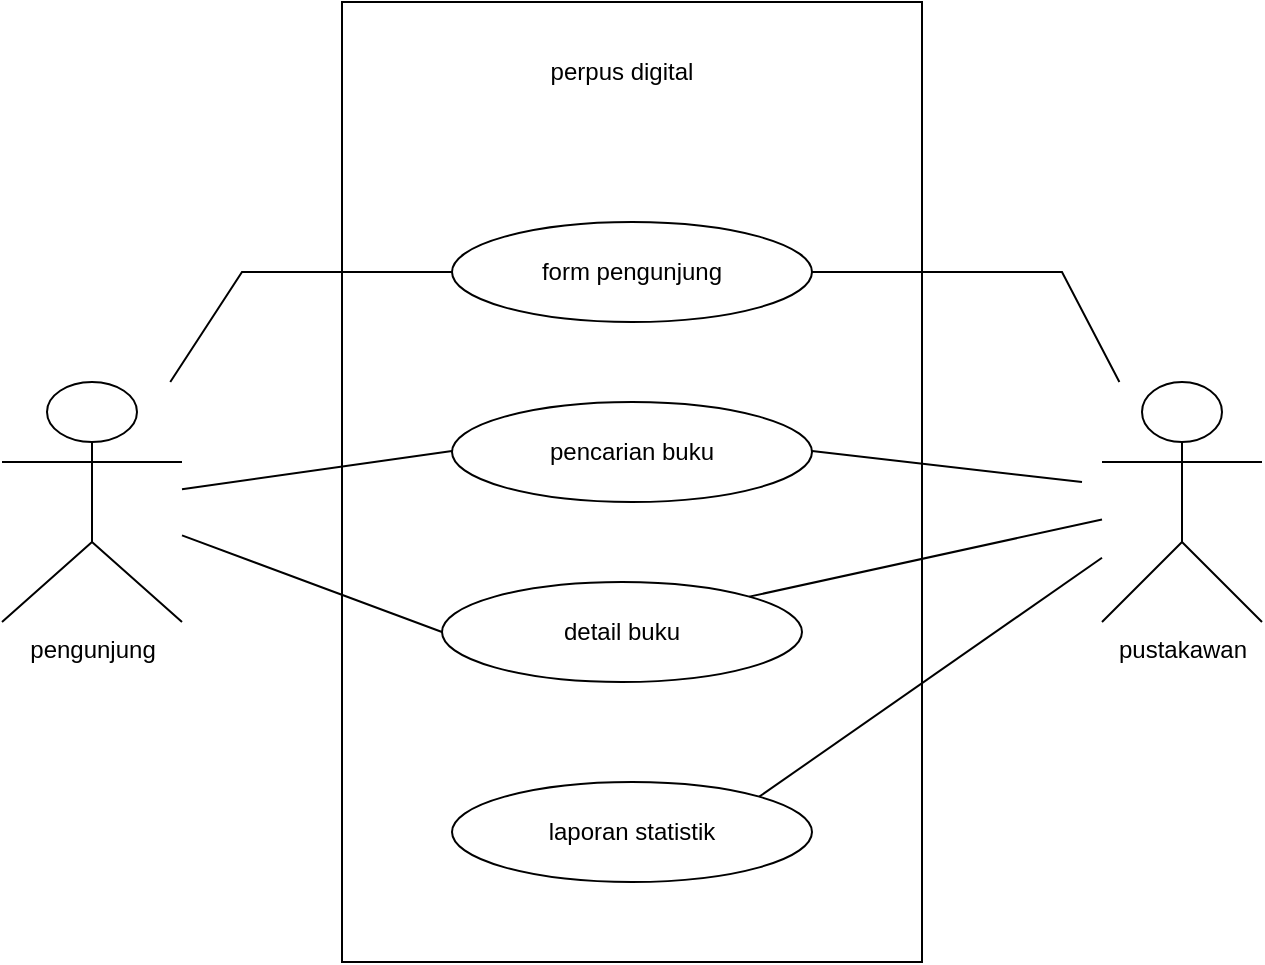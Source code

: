 <mxfile version="23.1.5" type="github">
  <diagram name="Halaman-1" id="Id7aYymyJwdSjjtjtnoR">
    <mxGraphModel dx="1434" dy="772" grid="1" gridSize="10" guides="1" tooltips="1" connect="1" arrows="1" fold="1" page="1" pageScale="1" pageWidth="827" pageHeight="1169" math="0" shadow="0">
      <root>
        <mxCell id="0" />
        <mxCell id="1" parent="0" />
        <mxCell id="ikIOj-kjF5WCEU8WPZtt-3" value="" style="rounded=0;whiteSpace=wrap;html=1;" vertex="1" parent="1">
          <mxGeometry x="300" y="140" width="290" height="480" as="geometry" />
        </mxCell>
        <mxCell id="ikIOj-kjF5WCEU8WPZtt-4" value="pengunjung" style="shape=umlActor;verticalLabelPosition=bottom;verticalAlign=top;html=1;outlineConnect=0;" vertex="1" parent="1">
          <mxGeometry x="130" y="330" width="90" height="120" as="geometry" />
        </mxCell>
        <mxCell id="ikIOj-kjF5WCEU8WPZtt-6" value="form pengunjung" style="ellipse;whiteSpace=wrap;html=1;" vertex="1" parent="1">
          <mxGeometry x="355" y="250" width="180" height="50" as="geometry" />
        </mxCell>
        <mxCell id="ikIOj-kjF5WCEU8WPZtt-7" value="pencarian buku" style="ellipse;whiteSpace=wrap;html=1;" vertex="1" parent="1">
          <mxGeometry x="355" y="340" width="180" height="50" as="geometry" />
        </mxCell>
        <mxCell id="ikIOj-kjF5WCEU8WPZtt-8" value="detail buku" style="ellipse;whiteSpace=wrap;html=1;" vertex="1" parent="1">
          <mxGeometry x="350" y="430" width="180" height="50" as="geometry" />
        </mxCell>
        <mxCell id="ikIOj-kjF5WCEU8WPZtt-9" value="laporan statistik" style="ellipse;whiteSpace=wrap;html=1;" vertex="1" parent="1">
          <mxGeometry x="355" y="530" width="180" height="50" as="geometry" />
        </mxCell>
        <mxCell id="ikIOj-kjF5WCEU8WPZtt-10" value="perpus digital" style="text;html=1;align=center;verticalAlign=middle;whiteSpace=wrap;rounded=0;" vertex="1" parent="1">
          <mxGeometry x="360" y="160" width="160" height="30" as="geometry" />
        </mxCell>
        <mxCell id="ikIOj-kjF5WCEU8WPZtt-12" value="pustakawan" style="shape=umlActor;verticalLabelPosition=bottom;verticalAlign=top;html=1;outlineConnect=0;" vertex="1" parent="1">
          <mxGeometry x="680" y="330" width="80" height="120" as="geometry" />
        </mxCell>
        <mxCell id="ikIOj-kjF5WCEU8WPZtt-13" value="" style="endArrow=none;html=1;rounded=0;entryX=0;entryY=0.5;entryDx=0;entryDy=0;" edge="1" parent="1" source="ikIOj-kjF5WCEU8WPZtt-4" target="ikIOj-kjF5WCEU8WPZtt-6">
          <mxGeometry width="50" height="50" relative="1" as="geometry">
            <mxPoint x="220" y="340" as="sourcePoint" />
            <mxPoint x="440" y="370" as="targetPoint" />
            <Array as="points">
              <mxPoint x="250" y="275" />
            </Array>
          </mxGeometry>
        </mxCell>
        <mxCell id="ikIOj-kjF5WCEU8WPZtt-15" value="" style="endArrow=none;html=1;rounded=0;entryX=0.011;entryY=0.68;entryDx=0;entryDy=0;entryPerimeter=0;" edge="1" parent="1" source="ikIOj-kjF5WCEU8WPZtt-4">
          <mxGeometry width="50" height="50" relative="1" as="geometry">
            <mxPoint x="228.02" y="364.5" as="sourcePoint" />
            <mxPoint x="355" y="364.5" as="targetPoint" />
            <Array as="points" />
          </mxGeometry>
        </mxCell>
        <mxCell id="ikIOj-kjF5WCEU8WPZtt-16" value="" style="endArrow=none;html=1;rounded=0;entryX=1;entryY=0.5;entryDx=0;entryDy=0;" edge="1" parent="1" source="ikIOj-kjF5WCEU8WPZtt-12" target="ikIOj-kjF5WCEU8WPZtt-6">
          <mxGeometry width="50" height="50" relative="1" as="geometry">
            <mxPoint x="670" y="340" as="sourcePoint" />
            <mxPoint x="440" y="370" as="targetPoint" />
            <Array as="points">
              <mxPoint x="660" y="275" />
            </Array>
          </mxGeometry>
        </mxCell>
        <mxCell id="ikIOj-kjF5WCEU8WPZtt-17" value="" style="endArrow=none;html=1;rounded=0;" edge="1" parent="1">
          <mxGeometry width="50" height="50" relative="1" as="geometry">
            <mxPoint x="535" y="364.5" as="sourcePoint" />
            <mxPoint x="670" y="380" as="targetPoint" />
          </mxGeometry>
        </mxCell>
        <mxCell id="ikIOj-kjF5WCEU8WPZtt-18" value="" style="endArrow=none;html=1;rounded=0;exitX=0;exitY=0.5;exitDx=0;exitDy=0;" edge="1" parent="1" source="ikIOj-kjF5WCEU8WPZtt-8" target="ikIOj-kjF5WCEU8WPZtt-4">
          <mxGeometry width="50" height="50" relative="1" as="geometry">
            <mxPoint x="390" y="420" as="sourcePoint" />
            <mxPoint x="440" y="370" as="targetPoint" />
          </mxGeometry>
        </mxCell>
        <mxCell id="ikIOj-kjF5WCEU8WPZtt-19" value="" style="endArrow=none;html=1;rounded=0;exitX=1;exitY=0;exitDx=0;exitDy=0;" edge="1" parent="1" source="ikIOj-kjF5WCEU8WPZtt-8" target="ikIOj-kjF5WCEU8WPZtt-12">
          <mxGeometry width="50" height="50" relative="1" as="geometry">
            <mxPoint x="390" y="420" as="sourcePoint" />
            <mxPoint x="440" y="370" as="targetPoint" />
          </mxGeometry>
        </mxCell>
        <mxCell id="ikIOj-kjF5WCEU8WPZtt-20" value="" style="endArrow=none;html=1;rounded=0;exitX=1;exitY=0;exitDx=0;exitDy=0;" edge="1" parent="1" source="ikIOj-kjF5WCEU8WPZtt-9" target="ikIOj-kjF5WCEU8WPZtt-12">
          <mxGeometry width="50" height="50" relative="1" as="geometry">
            <mxPoint x="390" y="420" as="sourcePoint" />
            <mxPoint x="440" y="370" as="targetPoint" />
          </mxGeometry>
        </mxCell>
      </root>
    </mxGraphModel>
  </diagram>
</mxfile>
